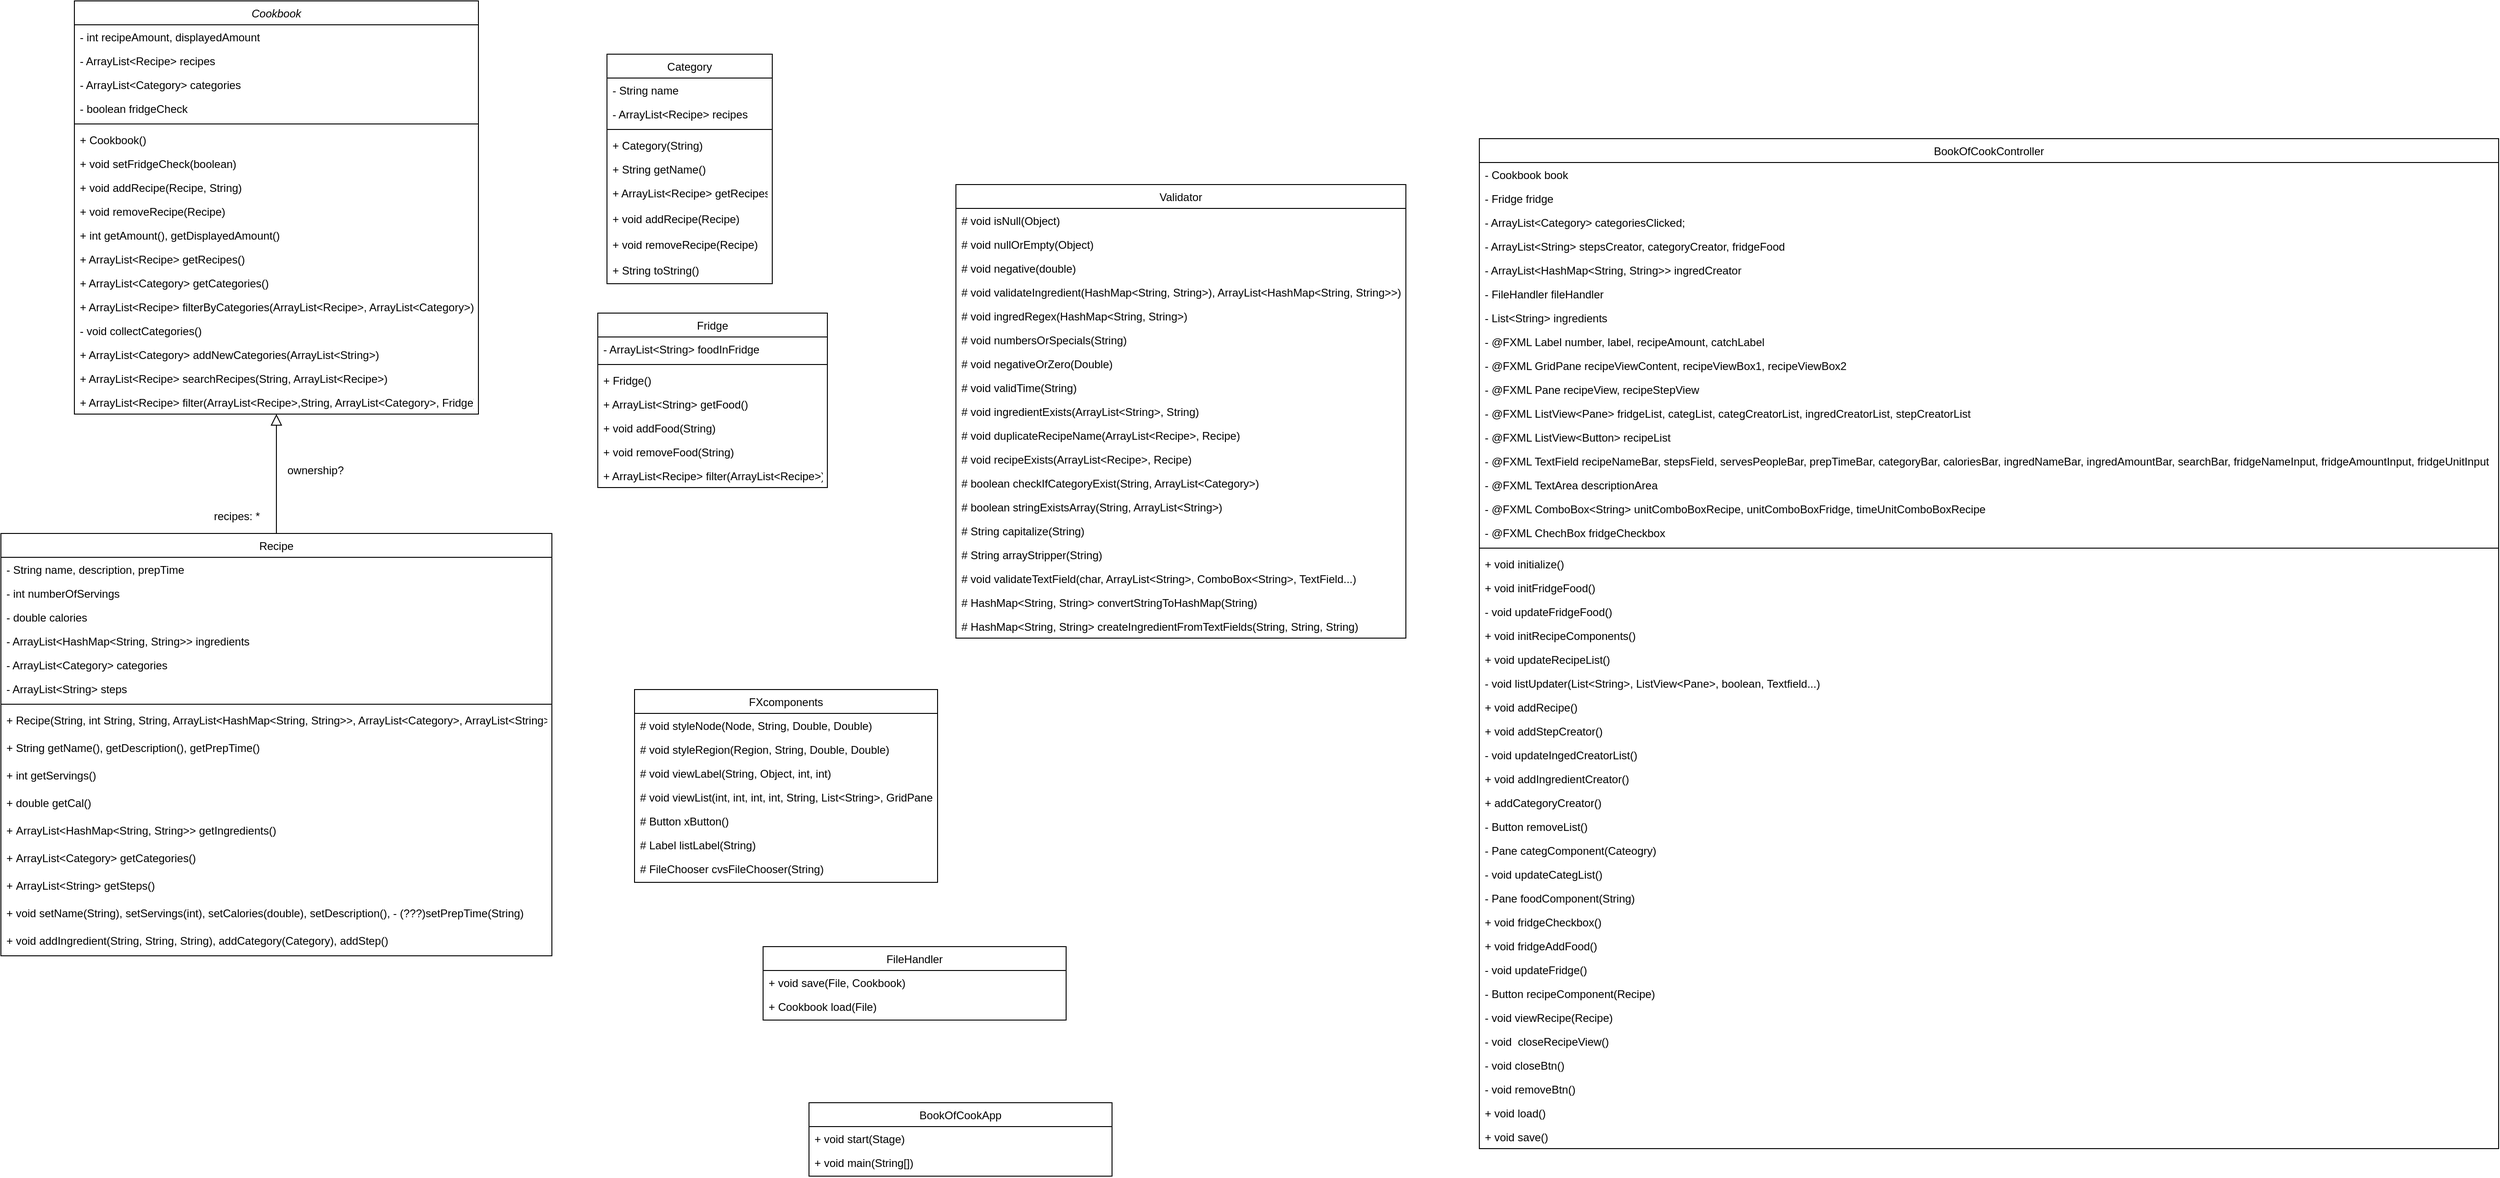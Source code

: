 <mxfile version="16.5.1" type="device"><diagram id="C5RBs43oDa-KdzZeNtuy" name="Page-1"><mxGraphModel dx="415" dy="724" grid="1" gridSize="10" guides="1" tooltips="1" connect="1" arrows="1" fold="1" page="1" pageScale="1" pageWidth="3300" pageHeight="4681" math="0" shadow="0"><root><mxCell id="WIyWlLk6GJQsqaUBKTNV-0"/><mxCell id="WIyWlLk6GJQsqaUBKTNV-1" parent="WIyWlLk6GJQsqaUBKTNV-0"/><mxCell id="zkfFHV4jXpPFQw0GAbJ--0" value="Cookbook" style="swimlane;fontStyle=2;align=center;verticalAlign=top;childLayout=stackLayout;horizontal=1;startSize=26;horizontalStack=0;resizeParent=1;resizeLast=0;collapsible=1;marginBottom=0;rounded=0;shadow=0;strokeWidth=1;" parent="WIyWlLk6GJQsqaUBKTNV-1" vertex="1"><mxGeometry x="100" y="10" width="440" height="450" as="geometry"><mxRectangle x="230" y="140" width="160" height="26" as="alternateBounds"/></mxGeometry></mxCell><mxCell id="zkfFHV4jXpPFQw0GAbJ--1" value="- int recipeAmount, displayedAmount" style="text;align=left;verticalAlign=top;spacingLeft=4;spacingRight=4;overflow=hidden;rotatable=0;points=[[0,0.5],[1,0.5]];portConstraint=eastwest;" parent="zkfFHV4jXpPFQw0GAbJ--0" vertex="1"><mxGeometry y="26" width="440" height="26" as="geometry"/></mxCell><mxCell id="zkfFHV4jXpPFQw0GAbJ--2" value="- ArrayList&lt;Recipe&gt; recipes" style="text;align=left;verticalAlign=top;spacingLeft=4;spacingRight=4;overflow=hidden;rotatable=0;points=[[0,0.5],[1,0.5]];portConstraint=eastwest;rounded=0;shadow=0;html=0;" parent="zkfFHV4jXpPFQw0GAbJ--0" vertex="1"><mxGeometry y="52" width="440" height="26" as="geometry"/></mxCell><mxCell id="zkfFHV4jXpPFQw0GAbJ--3" value="- ArrayList&lt;Category&gt; categories" style="text;align=left;verticalAlign=top;spacingLeft=4;spacingRight=4;overflow=hidden;rotatable=0;points=[[0,0.5],[1,0.5]];portConstraint=eastwest;rounded=0;shadow=0;html=0;" parent="zkfFHV4jXpPFQw0GAbJ--0" vertex="1"><mxGeometry y="78" width="440" height="26" as="geometry"/></mxCell><mxCell id="WYHL8WYSI3X4Hst5eTMY-47" value="- boolean fridgeCheck" style="text;align=left;verticalAlign=top;spacingLeft=4;spacingRight=4;overflow=hidden;rotatable=0;points=[[0,0.5],[1,0.5]];portConstraint=eastwest;rounded=0;shadow=0;html=0;" parent="zkfFHV4jXpPFQw0GAbJ--0" vertex="1"><mxGeometry y="104" width="440" height="26" as="geometry"/></mxCell><mxCell id="zkfFHV4jXpPFQw0GAbJ--4" value="" style="line;html=1;strokeWidth=1;align=left;verticalAlign=middle;spacingTop=-1;spacingLeft=3;spacingRight=3;rotatable=0;labelPosition=right;points=[];portConstraint=eastwest;" parent="zkfFHV4jXpPFQw0GAbJ--0" vertex="1"><mxGeometry y="130" width="440" height="8" as="geometry"/></mxCell><mxCell id="zkfFHV4jXpPFQw0GAbJ--5" value="+ Cookbook()" style="text;align=left;verticalAlign=top;spacingLeft=4;spacingRight=4;overflow=hidden;rotatable=0;points=[[0,0.5],[1,0.5]];portConstraint=eastwest;" parent="zkfFHV4jXpPFQw0GAbJ--0" vertex="1"><mxGeometry y="138" width="440" height="26" as="geometry"/></mxCell><mxCell id="WYHL8WYSI3X4Hst5eTMY-57" value="+ void setFridgeCheck(boolean)" style="text;align=left;verticalAlign=top;spacingLeft=4;spacingRight=4;overflow=hidden;rotatable=0;points=[[0,0.5],[1,0.5]];portConstraint=eastwest;" parent="zkfFHV4jXpPFQw0GAbJ--0" vertex="1"><mxGeometry y="164" width="440" height="26" as="geometry"/></mxCell><mxCell id="WYHL8WYSI3X4Hst5eTMY-48" value="+ void addRecipe(Recipe, String)" style="text;align=left;verticalAlign=top;spacingLeft=4;spacingRight=4;overflow=hidden;rotatable=0;points=[[0,0.5],[1,0.5]];portConstraint=eastwest;" parent="zkfFHV4jXpPFQw0GAbJ--0" vertex="1"><mxGeometry y="190" width="440" height="26" as="geometry"/></mxCell><mxCell id="WYHL8WYSI3X4Hst5eTMY-49" value="+ void removeRecipe(Recipe)" style="text;align=left;verticalAlign=top;spacingLeft=4;spacingRight=4;overflow=hidden;rotatable=0;points=[[0,0.5],[1,0.5]];portConstraint=eastwest;" parent="zkfFHV4jXpPFQw0GAbJ--0" vertex="1"><mxGeometry y="216" width="440" height="26" as="geometry"/></mxCell><mxCell id="WYHL8WYSI3X4Hst5eTMY-50" value="+ int getAmount(), getDisplayedAmount()" style="text;align=left;verticalAlign=top;spacingLeft=4;spacingRight=4;overflow=hidden;rotatable=0;points=[[0,0.5],[1,0.5]];portConstraint=eastwest;" parent="zkfFHV4jXpPFQw0GAbJ--0" vertex="1"><mxGeometry y="242" width="440" height="26" as="geometry"/></mxCell><mxCell id="WYHL8WYSI3X4Hst5eTMY-51" value="+ ArrayList&lt;Recipe&gt; getRecipes()" style="text;align=left;verticalAlign=top;spacingLeft=4;spacingRight=4;overflow=hidden;rotatable=0;points=[[0,0.5],[1,0.5]];portConstraint=eastwest;" parent="zkfFHV4jXpPFQw0GAbJ--0" vertex="1"><mxGeometry y="268" width="440" height="26" as="geometry"/></mxCell><mxCell id="WYHL8WYSI3X4Hst5eTMY-52" value="+ ArrayList&lt;Category&gt; getCategories()" style="text;align=left;verticalAlign=top;spacingLeft=4;spacingRight=4;overflow=hidden;rotatable=0;points=[[0,0.5],[1,0.5]];portConstraint=eastwest;" parent="zkfFHV4jXpPFQw0GAbJ--0" vertex="1"><mxGeometry y="294" width="440" height="26" as="geometry"/></mxCell><mxCell id="WYHL8WYSI3X4Hst5eTMY-53" value="+ ArrayList&lt;Recipe&gt; filterByCategories(ArrayList&lt;Recipe&gt;, ArrayList&lt;Category&gt;)" style="text;align=left;verticalAlign=top;spacingLeft=4;spacingRight=4;overflow=hidden;rotatable=0;points=[[0,0.5],[1,0.5]];portConstraint=eastwest;" parent="zkfFHV4jXpPFQw0GAbJ--0" vertex="1"><mxGeometry y="320" width="440" height="26" as="geometry"/></mxCell><mxCell id="WYHL8WYSI3X4Hst5eTMY-54" value="- void collectCategories()" style="text;align=left;verticalAlign=top;spacingLeft=4;spacingRight=4;overflow=hidden;rotatable=0;points=[[0,0.5],[1,0.5]];portConstraint=eastwest;" parent="zkfFHV4jXpPFQw0GAbJ--0" vertex="1"><mxGeometry y="346" width="440" height="26" as="geometry"/></mxCell><mxCell id="WYHL8WYSI3X4Hst5eTMY-55" value="+ ArrayList&lt;Category&gt; addNewCategories(ArrayList&lt;String&gt;)" style="text;align=left;verticalAlign=top;spacingLeft=4;spacingRight=4;overflow=hidden;rotatable=0;points=[[0,0.5],[1,0.5]];portConstraint=eastwest;" parent="zkfFHV4jXpPFQw0GAbJ--0" vertex="1"><mxGeometry y="372" width="440" height="26" as="geometry"/></mxCell><mxCell id="WYHL8WYSI3X4Hst5eTMY-56" value="+ ArrayList&lt;Recipe&gt; searchRecipes(String, ArrayList&lt;Recipe&gt;)" style="text;align=left;verticalAlign=top;spacingLeft=4;spacingRight=4;overflow=hidden;rotatable=0;points=[[0,0.5],[1,0.5]];portConstraint=eastwest;" parent="zkfFHV4jXpPFQw0GAbJ--0" vertex="1"><mxGeometry y="398" width="440" height="26" as="geometry"/></mxCell><mxCell id="WYHL8WYSI3X4Hst5eTMY-58" value="+ ArrayList&lt;Recipe&gt; filter(ArrayList&lt;Recipe&gt;,String, ArrayList&lt;Category&gt;, Fridge)" style="text;align=left;verticalAlign=top;spacingLeft=4;spacingRight=4;overflow=hidden;rotatable=0;points=[[0,0.5],[1,0.5]];portConstraint=eastwest;" parent="zkfFHV4jXpPFQw0GAbJ--0" vertex="1"><mxGeometry y="424" width="440" height="26" as="geometry"/></mxCell><mxCell id="zkfFHV4jXpPFQw0GAbJ--6" value="Recipe" style="swimlane;fontStyle=0;align=center;verticalAlign=top;childLayout=stackLayout;horizontal=1;startSize=26;horizontalStack=0;resizeParent=1;resizeLast=0;collapsible=1;marginBottom=0;rounded=0;shadow=0;strokeWidth=1;" parent="WIyWlLk6GJQsqaUBKTNV-1" vertex="1"><mxGeometry x="20" y="590" width="600" height="460" as="geometry"><mxRectangle x="130" y="380" width="160" height="26" as="alternateBounds"/></mxGeometry></mxCell><mxCell id="WYHL8WYSI3X4Hst5eTMY-22" value="- String name, description, prepTime" style="text;align=left;verticalAlign=top;spacingLeft=4;spacingRight=4;overflow=hidden;rotatable=0;points=[[0,0.5],[1,0.5]];portConstraint=eastwest;" parent="zkfFHV4jXpPFQw0GAbJ--6" vertex="1"><mxGeometry y="26" width="600" height="26" as="geometry"/></mxCell><mxCell id="zkfFHV4jXpPFQw0GAbJ--7" value="- int numberOfServings" style="text;align=left;verticalAlign=top;spacingLeft=4;spacingRight=4;overflow=hidden;rotatable=0;points=[[0,0.5],[1,0.5]];portConstraint=eastwest;" parent="zkfFHV4jXpPFQw0GAbJ--6" vertex="1"><mxGeometry y="52" width="600" height="26" as="geometry"/></mxCell><mxCell id="WYHL8WYSI3X4Hst5eTMY-23" value="- double calories" style="text;align=left;verticalAlign=top;spacingLeft=4;spacingRight=4;overflow=hidden;rotatable=0;points=[[0,0.5],[1,0.5]];portConstraint=eastwest;" parent="zkfFHV4jXpPFQw0GAbJ--6" vertex="1"><mxGeometry y="78" width="600" height="26" as="geometry"/></mxCell><mxCell id="WYHL8WYSI3X4Hst5eTMY-24" value="- ArrayList&lt;HashMap&lt;String, String&gt;&gt; ingredients" style="text;align=left;verticalAlign=top;spacingLeft=4;spacingRight=4;overflow=hidden;rotatable=0;points=[[0,0.5],[1,0.5]];portConstraint=eastwest;" parent="zkfFHV4jXpPFQw0GAbJ--6" vertex="1"><mxGeometry y="104" width="600" height="26" as="geometry"/></mxCell><mxCell id="WYHL8WYSI3X4Hst5eTMY-25" value="- ArrayList&lt;Category&gt; categories" style="text;align=left;verticalAlign=top;spacingLeft=4;spacingRight=4;overflow=hidden;rotatable=0;points=[[0,0.5],[1,0.5]];portConstraint=eastwest;" parent="zkfFHV4jXpPFQw0GAbJ--6" vertex="1"><mxGeometry y="130" width="600" height="26" as="geometry"/></mxCell><mxCell id="WYHL8WYSI3X4Hst5eTMY-26" value="- ArrayList&lt;String&gt; steps" style="text;align=left;verticalAlign=top;spacingLeft=4;spacingRight=4;overflow=hidden;rotatable=0;points=[[0,0.5],[1,0.5]];portConstraint=eastwest;" parent="zkfFHV4jXpPFQw0GAbJ--6" vertex="1"><mxGeometry y="156" width="600" height="26" as="geometry"/></mxCell><mxCell id="zkfFHV4jXpPFQw0GAbJ--9" value="" style="line;html=1;strokeWidth=1;align=left;verticalAlign=middle;spacingTop=-1;spacingLeft=3;spacingRight=3;rotatable=0;labelPosition=right;points=[];portConstraint=eastwest;" parent="zkfFHV4jXpPFQw0GAbJ--6" vertex="1"><mxGeometry y="182" width="600" height="8" as="geometry"/></mxCell><mxCell id="WYHL8WYSI3X4Hst5eTMY-40" value="+ Recipe(String, int String, String, ArrayList&lt;HashMap&lt;String, String&gt;&gt;, ArrayList&lt;Category&gt;, ArrayList&lt;String&gt;)" style="text;align=left;verticalAlign=top;spacingLeft=4;spacingRight=4;overflow=hidden;rotatable=0;points=[[0,0.5],[1,0.5]];portConstraint=eastwest;" parent="zkfFHV4jXpPFQw0GAbJ--6" vertex="1"><mxGeometry y="190" width="600" height="30" as="geometry"/></mxCell><mxCell id="WYHL8WYSI3X4Hst5eTMY-42" value="+ String getName(), getDescription(), getPrepTime()" style="text;align=left;verticalAlign=top;spacingLeft=4;spacingRight=4;overflow=hidden;rotatable=0;points=[[0,0.5],[1,0.5]];portConstraint=eastwest;" parent="zkfFHV4jXpPFQw0GAbJ--6" vertex="1"><mxGeometry y="220" width="600" height="30" as="geometry"/></mxCell><mxCell id="WYHL8WYSI3X4Hst5eTMY-38" value="+ int getServings()" style="text;align=left;verticalAlign=top;spacingLeft=4;spacingRight=4;overflow=hidden;rotatable=0;points=[[0,0.5],[1,0.5]];portConstraint=eastwest;" parent="zkfFHV4jXpPFQw0GAbJ--6" vertex="1"><mxGeometry y="250" width="600" height="30" as="geometry"/></mxCell><mxCell id="WYHL8WYSI3X4Hst5eTMY-43" value="+ double getCal()" style="text;align=left;verticalAlign=top;spacingLeft=4;spacingRight=4;overflow=hidden;rotatable=0;points=[[0,0.5],[1,0.5]];portConstraint=eastwest;" parent="zkfFHV4jXpPFQw0GAbJ--6" vertex="1"><mxGeometry y="280" width="600" height="30" as="geometry"/></mxCell><mxCell id="WYHL8WYSI3X4Hst5eTMY-44" value="+ ArrayList&lt;HashMap&lt;String, String&gt;&gt; getIngredients()" style="text;align=left;verticalAlign=top;spacingLeft=4;spacingRight=4;overflow=hidden;rotatable=0;points=[[0,0.5],[1,0.5]];portConstraint=eastwest;" parent="zkfFHV4jXpPFQw0GAbJ--6" vertex="1"><mxGeometry y="310" width="600" height="30" as="geometry"/></mxCell><mxCell id="WYHL8WYSI3X4Hst5eTMY-46" value="+ ArrayList&lt;Category&gt; getCategories()" style="text;align=left;verticalAlign=top;spacingLeft=4;spacingRight=4;overflow=hidden;rotatable=0;points=[[0,0.5],[1,0.5]];portConstraint=eastwest;" parent="zkfFHV4jXpPFQw0GAbJ--6" vertex="1"><mxGeometry y="340" width="600" height="30" as="geometry"/></mxCell><mxCell id="WYHL8WYSI3X4Hst5eTMY-45" value="+ ArrayList&lt;String&gt; getSteps()" style="text;align=left;verticalAlign=top;spacingLeft=4;spacingRight=4;overflow=hidden;rotatable=0;points=[[0,0.5],[1,0.5]];portConstraint=eastwest;" parent="zkfFHV4jXpPFQw0GAbJ--6" vertex="1"><mxGeometry y="370" width="600" height="30" as="geometry"/></mxCell><mxCell id="zkfFHV4jXpPFQw0GAbJ--11" value="+ void setName(String), setServings(int), setCalories(double), setDescription(), - (???)setPrepTime(String)" style="text;align=left;verticalAlign=top;spacingLeft=4;spacingRight=4;overflow=hidden;rotatable=0;points=[[0,0.5],[1,0.5]];portConstraint=eastwest;" parent="zkfFHV4jXpPFQw0GAbJ--6" vertex="1"><mxGeometry y="400" width="600" height="30" as="geometry"/></mxCell><mxCell id="WYHL8WYSI3X4Hst5eTMY-37" value="+ void addIngredient(String, String, String), addCategory(Category), addStep()" style="text;align=left;verticalAlign=top;spacingLeft=4;spacingRight=4;overflow=hidden;rotatable=0;points=[[0,0.5],[1,0.5]];portConstraint=eastwest;" parent="zkfFHV4jXpPFQw0GAbJ--6" vertex="1"><mxGeometry y="430" width="600" height="30" as="geometry"/></mxCell><mxCell id="zkfFHV4jXpPFQw0GAbJ--12" value="" style="endArrow=block;endSize=10;endFill=0;shadow=0;strokeWidth=1;rounded=0;edgeStyle=elbowEdgeStyle;elbow=vertical;" parent="WIyWlLk6GJQsqaUBKTNV-1" source="zkfFHV4jXpPFQw0GAbJ--6" target="zkfFHV4jXpPFQw0GAbJ--0" edge="1"><mxGeometry width="160" relative="1" as="geometry"><mxPoint x="200" y="433" as="sourcePoint"/><mxPoint x="200" y="433" as="targetPoint"/></mxGeometry></mxCell><mxCell id="zkfFHV4jXpPFQw0GAbJ--17" value="Fridge" style="swimlane;fontStyle=0;align=center;verticalAlign=top;childLayout=stackLayout;horizontal=1;startSize=26;horizontalStack=0;resizeParent=1;resizeLast=0;collapsible=1;marginBottom=0;rounded=0;shadow=0;strokeWidth=1;" parent="WIyWlLk6GJQsqaUBKTNV-1" vertex="1"><mxGeometry x="670" y="350" width="250" height="190" as="geometry"><mxRectangle x="550" y="140" width="160" height="26" as="alternateBounds"/></mxGeometry></mxCell><mxCell id="zkfFHV4jXpPFQw0GAbJ--18" value="- ArrayList&lt;String&gt; foodInFridge" style="text;align=left;verticalAlign=top;spacingLeft=4;spacingRight=4;overflow=hidden;rotatable=0;points=[[0,0.5],[1,0.5]];portConstraint=eastwest;" parent="zkfFHV4jXpPFQw0GAbJ--17" vertex="1"><mxGeometry y="26" width="250" height="26" as="geometry"/></mxCell><mxCell id="zkfFHV4jXpPFQw0GAbJ--23" value="" style="line;html=1;strokeWidth=1;align=left;verticalAlign=middle;spacingTop=-1;spacingLeft=3;spacingRight=3;rotatable=0;labelPosition=right;points=[];portConstraint=eastwest;" parent="zkfFHV4jXpPFQw0GAbJ--17" vertex="1"><mxGeometry y="52" width="250" height="8" as="geometry"/></mxCell><mxCell id="zkfFHV4jXpPFQw0GAbJ--24" value="+ Fridge()" style="text;align=left;verticalAlign=top;spacingLeft=4;spacingRight=4;overflow=hidden;rotatable=0;points=[[0,0.5],[1,0.5]];portConstraint=eastwest;" parent="zkfFHV4jXpPFQw0GAbJ--17" vertex="1"><mxGeometry y="60" width="250" height="26" as="geometry"/></mxCell><mxCell id="zkfFHV4jXpPFQw0GAbJ--25" value="+ ArrayList&lt;String&gt; getFood()" style="text;align=left;verticalAlign=top;spacingLeft=4;spacingRight=4;overflow=hidden;rotatable=0;points=[[0,0.5],[1,0.5]];portConstraint=eastwest;" parent="zkfFHV4jXpPFQw0GAbJ--17" vertex="1"><mxGeometry y="86" width="250" height="26" as="geometry"/></mxCell><mxCell id="WYHL8WYSI3X4Hst5eTMY-67" value="+ void addFood(String)" style="text;align=left;verticalAlign=top;spacingLeft=4;spacingRight=4;overflow=hidden;rotatable=0;points=[[0,0.5],[1,0.5]];portConstraint=eastwest;" parent="zkfFHV4jXpPFQw0GAbJ--17" vertex="1"><mxGeometry y="112" width="250" height="26" as="geometry"/></mxCell><mxCell id="WYHL8WYSI3X4Hst5eTMY-68" value="+ void removeFood(String)" style="text;align=left;verticalAlign=top;spacingLeft=4;spacingRight=4;overflow=hidden;rotatable=0;points=[[0,0.5],[1,0.5]];portConstraint=eastwest;" parent="zkfFHV4jXpPFQw0GAbJ--17" vertex="1"><mxGeometry y="138" width="250" height="26" as="geometry"/></mxCell><mxCell id="WYHL8WYSI3X4Hst5eTMY-69" value="+ ArrayList&lt;Recipe&gt; filter(ArrayList&lt;Recipe&gt;)" style="text;align=left;verticalAlign=top;spacingLeft=4;spacingRight=4;overflow=hidden;rotatable=0;points=[[0,0.5],[1,0.5]];portConstraint=eastwest;" parent="zkfFHV4jXpPFQw0GAbJ--17" vertex="1"><mxGeometry y="164" width="250" height="26" as="geometry"/></mxCell><mxCell id="WYHL8WYSI3X4Hst5eTMY-0" value="BookOfCookController" style="swimlane;fontStyle=0;align=center;verticalAlign=top;childLayout=stackLayout;horizontal=1;startSize=26;horizontalStack=0;resizeParent=1;resizeLast=0;collapsible=1;marginBottom=0;rounded=0;shadow=0;strokeWidth=1;" parent="WIyWlLk6GJQsqaUBKTNV-1" vertex="1"><mxGeometry x="1630" y="160" width="1110" height="1100" as="geometry"><mxRectangle x="230" y="140" width="160" height="26" as="alternateBounds"/></mxGeometry></mxCell><mxCell id="WYHL8WYSI3X4Hst5eTMY-1" value="- Cookbook book" style="text;align=left;verticalAlign=top;spacingLeft=4;spacingRight=4;overflow=hidden;rotatable=0;points=[[0,0.5],[1,0.5]];portConstraint=eastwest;" parent="WYHL8WYSI3X4Hst5eTMY-0" vertex="1"><mxGeometry y="26" width="1110" height="26" as="geometry"/></mxCell><mxCell id="WYHL8WYSI3X4Hst5eTMY-2" value="- Fridge fridge" style="text;align=left;verticalAlign=top;spacingLeft=4;spacingRight=4;overflow=hidden;rotatable=0;points=[[0,0.5],[1,0.5]];portConstraint=eastwest;rounded=0;shadow=0;html=0;" parent="WYHL8WYSI3X4Hst5eTMY-0" vertex="1"><mxGeometry y="52" width="1110" height="26" as="geometry"/></mxCell><mxCell id="WYHL8WYSI3X4Hst5eTMY-3" value="- ArrayList&lt;Category&gt; categoriesClicked;" style="text;align=left;verticalAlign=top;spacingLeft=4;spacingRight=4;overflow=hidden;rotatable=0;points=[[0,0.5],[1,0.5]];portConstraint=eastwest;rounded=0;shadow=0;html=0;" parent="WYHL8WYSI3X4Hst5eTMY-0" vertex="1"><mxGeometry y="78" width="1110" height="26" as="geometry"/></mxCell><mxCell id="WYHL8WYSI3X4Hst5eTMY-117" value="- ArrayList&lt;String&gt; stepsCreator, categoryCreator, fridgeFood" style="text;align=left;verticalAlign=top;spacingLeft=4;spacingRight=4;overflow=hidden;rotatable=0;points=[[0,0.5],[1,0.5]];portConstraint=eastwest;rounded=0;shadow=0;html=0;" parent="WYHL8WYSI3X4Hst5eTMY-0" vertex="1"><mxGeometry y="104" width="1110" height="26" as="geometry"/></mxCell><mxCell id="WYHL8WYSI3X4Hst5eTMY-118" value="- ArrayList&lt;HashMap&lt;String, String&gt;&gt; ingredCreator" style="text;align=left;verticalAlign=top;spacingLeft=4;spacingRight=4;overflow=hidden;rotatable=0;points=[[0,0.5],[1,0.5]];portConstraint=eastwest;rounded=0;shadow=0;html=0;" parent="WYHL8WYSI3X4Hst5eTMY-0" vertex="1"><mxGeometry y="130" width="1110" height="26" as="geometry"/></mxCell><mxCell id="WYHL8WYSI3X4Hst5eTMY-119" value="- FileHandler fileHandler" style="text;align=left;verticalAlign=top;spacingLeft=4;spacingRight=4;overflow=hidden;rotatable=0;points=[[0,0.5],[1,0.5]];portConstraint=eastwest;rounded=0;shadow=0;html=0;" parent="WYHL8WYSI3X4Hst5eTMY-0" vertex="1"><mxGeometry y="156" width="1110" height="26" as="geometry"/></mxCell><mxCell id="WYHL8WYSI3X4Hst5eTMY-120" value="- List&lt;String&gt; ingredients" style="text;align=left;verticalAlign=top;spacingLeft=4;spacingRight=4;overflow=hidden;rotatable=0;points=[[0,0.5],[1,0.5]];portConstraint=eastwest;rounded=0;shadow=0;html=0;" parent="WYHL8WYSI3X4Hst5eTMY-0" vertex="1"><mxGeometry y="182" width="1110" height="26" as="geometry"/></mxCell><mxCell id="WYHL8WYSI3X4Hst5eTMY-121" value="- @FXML Label number, label, recipeAmount, catchLabel" style="text;align=left;verticalAlign=top;spacingLeft=4;spacingRight=4;overflow=hidden;rotatable=0;points=[[0,0.5],[1,0.5]];portConstraint=eastwest;rounded=0;shadow=0;html=0;" parent="WYHL8WYSI3X4Hst5eTMY-0" vertex="1"><mxGeometry y="208" width="1110" height="26" as="geometry"/></mxCell><mxCell id="WYHL8WYSI3X4Hst5eTMY-122" value="- @FXML GridPane recipeViewContent, recipeViewBox1, recipeViewBox2" style="text;align=left;verticalAlign=top;spacingLeft=4;spacingRight=4;overflow=hidden;rotatable=0;points=[[0,0.5],[1,0.5]];portConstraint=eastwest;rounded=0;shadow=0;html=0;" parent="WYHL8WYSI3X4Hst5eTMY-0" vertex="1"><mxGeometry y="234" width="1110" height="26" as="geometry"/></mxCell><mxCell id="WYHL8WYSI3X4Hst5eTMY-123" value="- @FXML Pane recipeView, recipeStepView" style="text;align=left;verticalAlign=top;spacingLeft=4;spacingRight=4;overflow=hidden;rotatable=0;points=[[0,0.5],[1,0.5]];portConstraint=eastwest;rounded=0;shadow=0;html=0;" parent="WYHL8WYSI3X4Hst5eTMY-0" vertex="1"><mxGeometry y="260" width="1110" height="26" as="geometry"/></mxCell><mxCell id="WYHL8WYSI3X4Hst5eTMY-124" value="- @FXML ListView&lt;Pane&gt; fridgeList, categList, categCreatorList, ingredCreatorList, stepCreatorList" style="text;align=left;verticalAlign=top;spacingLeft=4;spacingRight=4;overflow=hidden;rotatable=0;points=[[0,0.5],[1,0.5]];portConstraint=eastwest;rounded=0;shadow=0;html=0;" parent="WYHL8WYSI3X4Hst5eTMY-0" vertex="1"><mxGeometry y="286" width="1110" height="26" as="geometry"/></mxCell><mxCell id="WYHL8WYSI3X4Hst5eTMY-125" value="- @FXML ListView&lt;Button&gt; recipeList" style="text;align=left;verticalAlign=top;spacingLeft=4;spacingRight=4;overflow=hidden;rotatable=0;points=[[0,0.5],[1,0.5]];portConstraint=eastwest;rounded=0;shadow=0;html=0;" parent="WYHL8WYSI3X4Hst5eTMY-0" vertex="1"><mxGeometry y="312" width="1110" height="26" as="geometry"/></mxCell><mxCell id="WYHL8WYSI3X4Hst5eTMY-126" value="- @FXML TextField recipeNameBar, stepsField, servesPeopleBar, prepTimeBar, categoryBar, caloriesBar, ingredNameBar, ingredAmountBar, searchBar, fridgeNameInput, fridgeAmountInput, fridgeUnitInput" style="text;align=left;verticalAlign=top;spacingLeft=4;spacingRight=4;overflow=hidden;rotatable=0;points=[[0,0.5],[1,0.5]];portConstraint=eastwest;rounded=0;shadow=0;html=0;" parent="WYHL8WYSI3X4Hst5eTMY-0" vertex="1"><mxGeometry y="338" width="1110" height="26" as="geometry"/></mxCell><mxCell id="wdgC7qMOYrfuvhWbFzbP-0" value="- @FXML TextArea descriptionArea" style="text;align=left;verticalAlign=top;spacingLeft=4;spacingRight=4;overflow=hidden;rotatable=0;points=[[0,0.5],[1,0.5]];portConstraint=eastwest;rounded=0;shadow=0;html=0;" vertex="1" parent="WYHL8WYSI3X4Hst5eTMY-0"><mxGeometry y="364" width="1110" height="26" as="geometry"/></mxCell><mxCell id="wdgC7qMOYrfuvhWbFzbP-1" value="- @FXML ComboBox&lt;String&gt; unitComboBoxRecipe, unitComboBoxFridge, timeUnitComboBoxRecipe" style="text;align=left;verticalAlign=top;spacingLeft=4;spacingRight=4;overflow=hidden;rotatable=0;points=[[0,0.5],[1,0.5]];portConstraint=eastwest;rounded=0;shadow=0;html=0;" vertex="1" parent="WYHL8WYSI3X4Hst5eTMY-0"><mxGeometry y="390" width="1110" height="26" as="geometry"/></mxCell><mxCell id="wdgC7qMOYrfuvhWbFzbP-2" value="- @FXML ChechBox fridgeCheckbox" style="text;align=left;verticalAlign=top;spacingLeft=4;spacingRight=4;overflow=hidden;rotatable=0;points=[[0,0.5],[1,0.5]];portConstraint=eastwest;rounded=0;shadow=0;html=0;" vertex="1" parent="WYHL8WYSI3X4Hst5eTMY-0"><mxGeometry y="416" width="1110" height="26" as="geometry"/></mxCell><mxCell id="WYHL8WYSI3X4Hst5eTMY-4" value="" style="line;html=1;strokeWidth=1;align=left;verticalAlign=middle;spacingTop=-1;spacingLeft=3;spacingRight=3;rotatable=0;labelPosition=right;points=[];portConstraint=eastwest;" parent="WYHL8WYSI3X4Hst5eTMY-0" vertex="1"><mxGeometry y="442" width="1110" height="8" as="geometry"/></mxCell><mxCell id="wdgC7qMOYrfuvhWbFzbP-3" value="+ void initialize()" style="text;align=left;verticalAlign=top;spacingLeft=4;spacingRight=4;overflow=hidden;rotatable=0;points=[[0,0.5],[1,0.5]];portConstraint=eastwest;rounded=0;shadow=0;html=0;" vertex="1" parent="WYHL8WYSI3X4Hst5eTMY-0"><mxGeometry y="450" width="1110" height="26" as="geometry"/></mxCell><mxCell id="wdgC7qMOYrfuvhWbFzbP-5" value="+ void initFridgeFood()" style="text;align=left;verticalAlign=top;spacingLeft=4;spacingRight=4;overflow=hidden;rotatable=0;points=[[0,0.5],[1,0.5]];portConstraint=eastwest;rounded=0;shadow=0;html=0;" vertex="1" parent="WYHL8WYSI3X4Hst5eTMY-0"><mxGeometry y="476" width="1110" height="26" as="geometry"/></mxCell><mxCell id="wdgC7qMOYrfuvhWbFzbP-6" value="- void updateFridgeFood()" style="text;align=left;verticalAlign=top;spacingLeft=4;spacingRight=4;overflow=hidden;rotatable=0;points=[[0,0.5],[1,0.5]];portConstraint=eastwest;rounded=0;shadow=0;html=0;" vertex="1" parent="WYHL8WYSI3X4Hst5eTMY-0"><mxGeometry y="502" width="1110" height="26" as="geometry"/></mxCell><mxCell id="wdgC7qMOYrfuvhWbFzbP-7" value="+ void initRecipeComponents()" style="text;align=left;verticalAlign=top;spacingLeft=4;spacingRight=4;overflow=hidden;rotatable=0;points=[[0,0.5],[1,0.5]];portConstraint=eastwest;rounded=0;shadow=0;html=0;" vertex="1" parent="WYHL8WYSI3X4Hst5eTMY-0"><mxGeometry y="528" width="1110" height="26" as="geometry"/></mxCell><mxCell id="wdgC7qMOYrfuvhWbFzbP-8" value="+ void updateRecipeList()" style="text;align=left;verticalAlign=top;spacingLeft=4;spacingRight=4;overflow=hidden;rotatable=0;points=[[0,0.5],[1,0.5]];portConstraint=eastwest;rounded=0;shadow=0;html=0;" vertex="1" parent="WYHL8WYSI3X4Hst5eTMY-0"><mxGeometry y="554" width="1110" height="26" as="geometry"/></mxCell><mxCell id="wdgC7qMOYrfuvhWbFzbP-9" value="- void listUpdater(List&lt;String&gt;, ListView&lt;Pane&gt;, boolean, Textfield...)" style="text;align=left;verticalAlign=top;spacingLeft=4;spacingRight=4;overflow=hidden;rotatable=0;points=[[0,0.5],[1,0.5]];portConstraint=eastwest;rounded=0;shadow=0;html=0;" vertex="1" parent="WYHL8WYSI3X4Hst5eTMY-0"><mxGeometry y="580" width="1110" height="26" as="geometry"/></mxCell><mxCell id="wdgC7qMOYrfuvhWbFzbP-10" value="+ void addRecipe()" style="text;align=left;verticalAlign=top;spacingLeft=4;spacingRight=4;overflow=hidden;rotatable=0;points=[[0,0.5],[1,0.5]];portConstraint=eastwest;rounded=0;shadow=0;html=0;" vertex="1" parent="WYHL8WYSI3X4Hst5eTMY-0"><mxGeometry y="606" width="1110" height="26" as="geometry"/></mxCell><mxCell id="wdgC7qMOYrfuvhWbFzbP-11" value="+ void addStepCreator()" style="text;align=left;verticalAlign=top;spacingLeft=4;spacingRight=4;overflow=hidden;rotatable=0;points=[[0,0.5],[1,0.5]];portConstraint=eastwest;rounded=0;shadow=0;html=0;" vertex="1" parent="WYHL8WYSI3X4Hst5eTMY-0"><mxGeometry y="632" width="1110" height="26" as="geometry"/></mxCell><mxCell id="wdgC7qMOYrfuvhWbFzbP-12" value="- void updateIngedCreatorList()" style="text;align=left;verticalAlign=top;spacingLeft=4;spacingRight=4;overflow=hidden;rotatable=0;points=[[0,0.5],[1,0.5]];portConstraint=eastwest;rounded=0;shadow=0;html=0;" vertex="1" parent="WYHL8WYSI3X4Hst5eTMY-0"><mxGeometry y="658" width="1110" height="26" as="geometry"/></mxCell><mxCell id="wdgC7qMOYrfuvhWbFzbP-13" value="+ void addIngredientCreator()" style="text;align=left;verticalAlign=top;spacingLeft=4;spacingRight=4;overflow=hidden;rotatable=0;points=[[0,0.5],[1,0.5]];portConstraint=eastwest;rounded=0;shadow=0;html=0;" vertex="1" parent="WYHL8WYSI3X4Hst5eTMY-0"><mxGeometry y="684" width="1110" height="26" as="geometry"/></mxCell><mxCell id="wdgC7qMOYrfuvhWbFzbP-14" value="+ addCategoryCreator()" style="text;align=left;verticalAlign=top;spacingLeft=4;spacingRight=4;overflow=hidden;rotatable=0;points=[[0,0.5],[1,0.5]];portConstraint=eastwest;rounded=0;shadow=0;html=0;" vertex="1" parent="WYHL8WYSI3X4Hst5eTMY-0"><mxGeometry y="710" width="1110" height="26" as="geometry"/></mxCell><mxCell id="wdgC7qMOYrfuvhWbFzbP-15" value="- Button removeList()" style="text;align=left;verticalAlign=top;spacingLeft=4;spacingRight=4;overflow=hidden;rotatable=0;points=[[0,0.5],[1,0.5]];portConstraint=eastwest;rounded=0;shadow=0;html=0;" vertex="1" parent="WYHL8WYSI3X4Hst5eTMY-0"><mxGeometry y="736" width="1110" height="26" as="geometry"/></mxCell><mxCell id="wdgC7qMOYrfuvhWbFzbP-16" value="- Pane categComponent(Cateogry)" style="text;align=left;verticalAlign=top;spacingLeft=4;spacingRight=4;overflow=hidden;rotatable=0;points=[[0,0.5],[1,0.5]];portConstraint=eastwest;rounded=0;shadow=0;html=0;" vertex="1" parent="WYHL8WYSI3X4Hst5eTMY-0"><mxGeometry y="762" width="1110" height="26" as="geometry"/></mxCell><mxCell id="wdgC7qMOYrfuvhWbFzbP-17" value="- void updateCategList()" style="text;align=left;verticalAlign=top;spacingLeft=4;spacingRight=4;overflow=hidden;rotatable=0;points=[[0,0.5],[1,0.5]];portConstraint=eastwest;rounded=0;shadow=0;html=0;" vertex="1" parent="WYHL8WYSI3X4Hst5eTMY-0"><mxGeometry y="788" width="1110" height="26" as="geometry"/></mxCell><mxCell id="wdgC7qMOYrfuvhWbFzbP-18" value="- Pane foodComponent(String)" style="text;align=left;verticalAlign=top;spacingLeft=4;spacingRight=4;overflow=hidden;rotatable=0;points=[[0,0.5],[1,0.5]];portConstraint=eastwest;rounded=0;shadow=0;html=0;" vertex="1" parent="WYHL8WYSI3X4Hst5eTMY-0"><mxGeometry y="814" width="1110" height="26" as="geometry"/></mxCell><mxCell id="wdgC7qMOYrfuvhWbFzbP-19" value="+ void fridgeCheckbox()" style="text;align=left;verticalAlign=top;spacingLeft=4;spacingRight=4;overflow=hidden;rotatable=0;points=[[0,0.5],[1,0.5]];portConstraint=eastwest;rounded=0;shadow=0;html=0;" vertex="1" parent="WYHL8WYSI3X4Hst5eTMY-0"><mxGeometry y="840" width="1110" height="26" as="geometry"/></mxCell><mxCell id="wdgC7qMOYrfuvhWbFzbP-20" value="+ void fridgeAddFood()" style="text;align=left;verticalAlign=top;spacingLeft=4;spacingRight=4;overflow=hidden;rotatable=0;points=[[0,0.5],[1,0.5]];portConstraint=eastwest;rounded=0;shadow=0;html=0;" vertex="1" parent="WYHL8WYSI3X4Hst5eTMY-0"><mxGeometry y="866" width="1110" height="26" as="geometry"/></mxCell><mxCell id="wdgC7qMOYrfuvhWbFzbP-21" value="- void updateFridge()" style="text;align=left;verticalAlign=top;spacingLeft=4;spacingRight=4;overflow=hidden;rotatable=0;points=[[0,0.5],[1,0.5]];portConstraint=eastwest;rounded=0;shadow=0;html=0;" vertex="1" parent="WYHL8WYSI3X4Hst5eTMY-0"><mxGeometry y="892" width="1110" height="26" as="geometry"/></mxCell><mxCell id="wdgC7qMOYrfuvhWbFzbP-22" value="- Button recipeComponent(Recipe)" style="text;align=left;verticalAlign=top;spacingLeft=4;spacingRight=4;overflow=hidden;rotatable=0;points=[[0,0.5],[1,0.5]];portConstraint=eastwest;rounded=0;shadow=0;html=0;" vertex="1" parent="WYHL8WYSI3X4Hst5eTMY-0"><mxGeometry y="918" width="1110" height="26" as="geometry"/></mxCell><mxCell id="wdgC7qMOYrfuvhWbFzbP-23" value="- void viewRecipe(Recipe)" style="text;align=left;verticalAlign=top;spacingLeft=4;spacingRight=4;overflow=hidden;rotatable=0;points=[[0,0.5],[1,0.5]];portConstraint=eastwest;rounded=0;shadow=0;html=0;" vertex="1" parent="WYHL8WYSI3X4Hst5eTMY-0"><mxGeometry y="944" width="1110" height="26" as="geometry"/></mxCell><mxCell id="wdgC7qMOYrfuvhWbFzbP-24" value="- void  closeRecipeView()" style="text;align=left;verticalAlign=top;spacingLeft=4;spacingRight=4;overflow=hidden;rotatable=0;points=[[0,0.5],[1,0.5]];portConstraint=eastwest;rounded=0;shadow=0;html=0;" vertex="1" parent="WYHL8WYSI3X4Hst5eTMY-0"><mxGeometry y="970" width="1110" height="26" as="geometry"/></mxCell><mxCell id="wdgC7qMOYrfuvhWbFzbP-25" value="- void closeBtn()" style="text;align=left;verticalAlign=top;spacingLeft=4;spacingRight=4;overflow=hidden;rotatable=0;points=[[0,0.5],[1,0.5]];portConstraint=eastwest;rounded=0;shadow=0;html=0;" vertex="1" parent="WYHL8WYSI3X4Hst5eTMY-0"><mxGeometry y="996" width="1110" height="26" as="geometry"/></mxCell><mxCell id="wdgC7qMOYrfuvhWbFzbP-26" value="- void removeBtn()" style="text;align=left;verticalAlign=top;spacingLeft=4;spacingRight=4;overflow=hidden;rotatable=0;points=[[0,0.5],[1,0.5]];portConstraint=eastwest;rounded=0;shadow=0;html=0;" vertex="1" parent="WYHL8WYSI3X4Hst5eTMY-0"><mxGeometry y="1022" width="1110" height="26" as="geometry"/></mxCell><mxCell id="wdgC7qMOYrfuvhWbFzbP-27" value="+ void load()" style="text;align=left;verticalAlign=top;spacingLeft=4;spacingRight=4;overflow=hidden;rotatable=0;points=[[0,0.5],[1,0.5]];portConstraint=eastwest;rounded=0;shadow=0;html=0;" vertex="1" parent="WYHL8WYSI3X4Hst5eTMY-0"><mxGeometry y="1048" width="1110" height="26" as="geometry"/></mxCell><mxCell id="wdgC7qMOYrfuvhWbFzbP-28" value="+ void save()" style="text;align=left;verticalAlign=top;spacingLeft=4;spacingRight=4;overflow=hidden;rotatable=0;points=[[0,0.5],[1,0.5]];portConstraint=eastwest;rounded=0;shadow=0;html=0;" vertex="1" parent="WYHL8WYSI3X4Hst5eTMY-0"><mxGeometry y="1074" width="1110" height="26" as="geometry"/></mxCell><mxCell id="WYHL8WYSI3X4Hst5eTMY-12" value="Validator" style="swimlane;fontStyle=0;align=center;verticalAlign=top;childLayout=stackLayout;horizontal=1;startSize=26;horizontalStack=0;resizeParent=1;resizeLast=0;collapsible=1;marginBottom=0;rounded=0;shadow=0;strokeWidth=1;" parent="WIyWlLk6GJQsqaUBKTNV-1" vertex="1"><mxGeometry x="1060" y="210" width="490" height="494" as="geometry"><mxRectangle x="550" y="140" width="160" height="26" as="alternateBounds"/></mxGeometry></mxCell><mxCell id="WYHL8WYSI3X4Hst5eTMY-19" value="# void isNull(Object)" style="text;align=left;verticalAlign=top;spacingLeft=4;spacingRight=4;overflow=hidden;rotatable=0;points=[[0,0.5],[1,0.5]];portConstraint=eastwest;" parent="WYHL8WYSI3X4Hst5eTMY-12" vertex="1"><mxGeometry y="26" width="490" height="26" as="geometry"/></mxCell><mxCell id="WYHL8WYSI3X4Hst5eTMY-20" value="# void nullOrEmpty(Object)" style="text;align=left;verticalAlign=top;spacingLeft=4;spacingRight=4;overflow=hidden;rotatable=0;points=[[0,0.5],[1,0.5]];portConstraint=eastwest;" parent="WYHL8WYSI3X4Hst5eTMY-12" vertex="1"><mxGeometry y="52" width="490" height="26" as="geometry"/></mxCell><mxCell id="WYHL8WYSI3X4Hst5eTMY-70" value="# void negative(double)" style="text;align=left;verticalAlign=top;spacingLeft=4;spacingRight=4;overflow=hidden;rotatable=0;points=[[0,0.5],[1,0.5]];portConstraint=eastwest;" parent="WYHL8WYSI3X4Hst5eTMY-12" vertex="1"><mxGeometry y="78" width="490" height="26" as="geometry"/></mxCell><mxCell id="WYHL8WYSI3X4Hst5eTMY-71" value="# void validateIngredient(HashMap&lt;String, String&gt;), ArrayList&lt;HashMap&lt;String, String&gt;&gt;)" style="text;align=left;verticalAlign=top;spacingLeft=4;spacingRight=4;overflow=hidden;rotatable=0;points=[[0,0.5],[1,0.5]];portConstraint=eastwest;" parent="WYHL8WYSI3X4Hst5eTMY-12" vertex="1"><mxGeometry y="104" width="490" height="26" as="geometry"/></mxCell><mxCell id="WYHL8WYSI3X4Hst5eTMY-72" value="# void ingredRegex(HashMap&lt;String, String&gt;)" style="text;align=left;verticalAlign=top;spacingLeft=4;spacingRight=4;overflow=hidden;rotatable=0;points=[[0,0.5],[1,0.5]];portConstraint=eastwest;" parent="WYHL8WYSI3X4Hst5eTMY-12" vertex="1"><mxGeometry y="130" width="490" height="26" as="geometry"/></mxCell><mxCell id="WYHL8WYSI3X4Hst5eTMY-73" value="# void numbersOrSpecials(String)" style="text;align=left;verticalAlign=top;spacingLeft=4;spacingRight=4;overflow=hidden;rotatable=0;points=[[0,0.5],[1,0.5]];portConstraint=eastwest;" parent="WYHL8WYSI3X4Hst5eTMY-12" vertex="1"><mxGeometry y="156" width="490" height="26" as="geometry"/></mxCell><mxCell id="WYHL8WYSI3X4Hst5eTMY-74" value="# void negativeOrZero(Double)" style="text;align=left;verticalAlign=top;spacingLeft=4;spacingRight=4;overflow=hidden;rotatable=0;points=[[0,0.5],[1,0.5]];portConstraint=eastwest;" parent="WYHL8WYSI3X4Hst5eTMY-12" vertex="1"><mxGeometry y="182" width="490" height="26" as="geometry"/></mxCell><mxCell id="WYHL8WYSI3X4Hst5eTMY-75" value="# void validTime(String)" style="text;align=left;verticalAlign=top;spacingLeft=4;spacingRight=4;overflow=hidden;rotatable=0;points=[[0,0.5],[1,0.5]];portConstraint=eastwest;" parent="WYHL8WYSI3X4Hst5eTMY-12" vertex="1"><mxGeometry y="208" width="490" height="26" as="geometry"/></mxCell><mxCell id="WYHL8WYSI3X4Hst5eTMY-76" value="# void ingredientExists(ArrayList&lt;String&gt;, String)" style="text;align=left;verticalAlign=top;spacingLeft=4;spacingRight=4;overflow=hidden;rotatable=0;points=[[0,0.5],[1,0.5]];portConstraint=eastwest;" parent="WYHL8WYSI3X4Hst5eTMY-12" vertex="1"><mxGeometry y="234" width="490" height="26" as="geometry"/></mxCell><mxCell id="WYHL8WYSI3X4Hst5eTMY-77" value="# void duplicateRecipeName(ArrayList&lt;Recipe&gt;, Recipe)" style="text;align=left;verticalAlign=top;spacingLeft=4;spacingRight=4;overflow=hidden;rotatable=0;points=[[0,0.5],[1,0.5]];portConstraint=eastwest;" parent="WYHL8WYSI3X4Hst5eTMY-12" vertex="1"><mxGeometry y="260" width="490" height="26" as="geometry"/></mxCell><mxCell id="WYHL8WYSI3X4Hst5eTMY-78" value="# void recipeExists(ArrayList&lt;Recipe&gt;, Recipe)" style="text;align=left;verticalAlign=top;spacingLeft=4;spacingRight=4;overflow=hidden;rotatable=0;points=[[0,0.5],[1,0.5]];portConstraint=eastwest;" parent="WYHL8WYSI3X4Hst5eTMY-12" vertex="1"><mxGeometry y="286" width="490" height="26" as="geometry"/></mxCell><mxCell id="WYHL8WYSI3X4Hst5eTMY-79" value="# boolean checkIfCategoryExist(String, ArrayList&lt;Category&gt;)" style="text;align=left;verticalAlign=top;spacingLeft=4;spacingRight=4;overflow=hidden;rotatable=0;points=[[0,0.5],[1,0.5]];portConstraint=eastwest;" parent="WYHL8WYSI3X4Hst5eTMY-12" vertex="1"><mxGeometry y="312" width="490" height="26" as="geometry"/></mxCell><mxCell id="WYHL8WYSI3X4Hst5eTMY-80" value="# boolean stringExistsArray(String, ArrayList&lt;String&gt;)" style="text;align=left;verticalAlign=top;spacingLeft=4;spacingRight=4;overflow=hidden;rotatable=0;points=[[0,0.5],[1,0.5]];portConstraint=eastwest;" parent="WYHL8WYSI3X4Hst5eTMY-12" vertex="1"><mxGeometry y="338" width="490" height="26" as="geometry"/></mxCell><mxCell id="WYHL8WYSI3X4Hst5eTMY-81" value="# String capitalize(String)" style="text;align=left;verticalAlign=top;spacingLeft=4;spacingRight=4;overflow=hidden;rotatable=0;points=[[0,0.5],[1,0.5]];portConstraint=eastwest;" parent="WYHL8WYSI3X4Hst5eTMY-12" vertex="1"><mxGeometry y="364" width="490" height="26" as="geometry"/></mxCell><mxCell id="WYHL8WYSI3X4Hst5eTMY-82" value="# String arrayStripper(String)" style="text;align=left;verticalAlign=top;spacingLeft=4;spacingRight=4;overflow=hidden;rotatable=0;points=[[0,0.5],[1,0.5]];portConstraint=eastwest;" parent="WYHL8WYSI3X4Hst5eTMY-12" vertex="1"><mxGeometry y="390" width="490" height="26" as="geometry"/></mxCell><mxCell id="WYHL8WYSI3X4Hst5eTMY-83" value="# void validateTextField(char, ArrayList&lt;String&gt;, ComboBox&lt;String&gt;, TextField...)" style="text;align=left;verticalAlign=top;spacingLeft=4;spacingRight=4;overflow=hidden;rotatable=0;points=[[0,0.5],[1,0.5]];portConstraint=eastwest;" parent="WYHL8WYSI3X4Hst5eTMY-12" vertex="1"><mxGeometry y="416" width="490" height="26" as="geometry"/></mxCell><mxCell id="WYHL8WYSI3X4Hst5eTMY-84" value="# HashMap&lt;String, String&gt; convertStringToHashMap(String)" style="text;align=left;verticalAlign=top;spacingLeft=4;spacingRight=4;overflow=hidden;rotatable=0;points=[[0,0.5],[1,0.5]];portConstraint=eastwest;" parent="WYHL8WYSI3X4Hst5eTMY-12" vertex="1"><mxGeometry y="442" width="490" height="26" as="geometry"/></mxCell><mxCell id="WYHL8WYSI3X4Hst5eTMY-85" value="# HashMap&lt;String, String&gt; createIngredientFromTextFields(String, String, String)" style="text;align=left;verticalAlign=top;spacingLeft=4;spacingRight=4;overflow=hidden;rotatable=0;points=[[0,0.5],[1,0.5]];portConstraint=eastwest;" parent="WYHL8WYSI3X4Hst5eTMY-12" vertex="1"><mxGeometry y="468" width="490" height="26" as="geometry"/></mxCell><mxCell id="WYHL8WYSI3X4Hst5eTMY-27" value="Category" style="swimlane;fontStyle=0;align=center;verticalAlign=top;childLayout=stackLayout;horizontal=1;startSize=26;horizontalStack=0;resizeParent=1;resizeLast=0;collapsible=1;marginBottom=0;rounded=0;shadow=0;strokeWidth=1;" parent="WIyWlLk6GJQsqaUBKTNV-1" vertex="1"><mxGeometry x="680" y="68" width="180" height="250" as="geometry"><mxRectangle x="340" y="380" width="170" height="26" as="alternateBounds"/></mxGeometry></mxCell><mxCell id="WYHL8WYSI3X4Hst5eTMY-28" value="- String name" style="text;align=left;verticalAlign=top;spacingLeft=4;spacingRight=4;overflow=hidden;rotatable=0;points=[[0,0.5],[1,0.5]];portConstraint=eastwest;" parent="WYHL8WYSI3X4Hst5eTMY-27" vertex="1"><mxGeometry y="26" width="180" height="26" as="geometry"/></mxCell><mxCell id="WYHL8WYSI3X4Hst5eTMY-59" value="- ArrayList&lt;Recipe&gt; recipes" style="text;align=left;verticalAlign=top;spacingLeft=4;spacingRight=4;overflow=hidden;rotatable=0;points=[[0,0.5],[1,0.5]];portConstraint=eastwest;" parent="WYHL8WYSI3X4Hst5eTMY-27" vertex="1"><mxGeometry y="52" width="180" height="26" as="geometry"/></mxCell><mxCell id="WYHL8WYSI3X4Hst5eTMY-29" value="" style="line;html=1;strokeWidth=1;align=left;verticalAlign=middle;spacingTop=-1;spacingLeft=3;spacingRight=3;rotatable=0;labelPosition=right;points=[];portConstraint=eastwest;" parent="WYHL8WYSI3X4Hst5eTMY-27" vertex="1"><mxGeometry y="78" width="180" height="8" as="geometry"/></mxCell><mxCell id="WYHL8WYSI3X4Hst5eTMY-60" value="+ Category(String)" style="text;align=left;verticalAlign=top;spacingLeft=4;spacingRight=4;overflow=hidden;rotatable=0;points=[[0,0.5],[1,0.5]];portConstraint=eastwest;" parent="WYHL8WYSI3X4Hst5eTMY-27" vertex="1"><mxGeometry y="86" width="180" height="26" as="geometry"/></mxCell><mxCell id="WYHL8WYSI3X4Hst5eTMY-61" value="+ String getName()" style="text;align=left;verticalAlign=top;spacingLeft=4;spacingRight=4;overflow=hidden;rotatable=0;points=[[0,0.5],[1,0.5]];portConstraint=eastwest;" parent="WYHL8WYSI3X4Hst5eTMY-27" vertex="1"><mxGeometry y="112" width="180" height="26" as="geometry"/></mxCell><mxCell id="WYHL8WYSI3X4Hst5eTMY-62" value="+ ArrayList&lt;Recipe&gt; getRecipes()" style="text;align=left;verticalAlign=top;spacingLeft=4;spacingRight=4;overflow=hidden;rotatable=0;points=[[0,0.5],[1,0.5]];portConstraint=eastwest;" parent="WYHL8WYSI3X4Hst5eTMY-27" vertex="1"><mxGeometry y="138" width="180" height="28" as="geometry"/></mxCell><mxCell id="WYHL8WYSI3X4Hst5eTMY-63" value="+ void addRecipe(Recipe)" style="text;align=left;verticalAlign=top;spacingLeft=4;spacingRight=4;overflow=hidden;rotatable=0;points=[[0,0.5],[1,0.5]];portConstraint=eastwest;" parent="WYHL8WYSI3X4Hst5eTMY-27" vertex="1"><mxGeometry y="166" width="180" height="28" as="geometry"/></mxCell><mxCell id="WYHL8WYSI3X4Hst5eTMY-64" value="+ void removeRecipe(Recipe)" style="text;align=left;verticalAlign=top;spacingLeft=4;spacingRight=4;overflow=hidden;rotatable=0;points=[[0,0.5],[1,0.5]];portConstraint=eastwest;" parent="WYHL8WYSI3X4Hst5eTMY-27" vertex="1"><mxGeometry y="194" width="180" height="28" as="geometry"/></mxCell><mxCell id="WYHL8WYSI3X4Hst5eTMY-65" value="+ String toString()" style="text;align=left;verticalAlign=top;spacingLeft=4;spacingRight=4;overflow=hidden;rotatable=0;points=[[0,0.5],[1,0.5]];portConstraint=eastwest;" parent="WYHL8WYSI3X4Hst5eTMY-27" vertex="1"><mxGeometry y="222" width="180" height="28" as="geometry"/></mxCell><mxCell id="WYHL8WYSI3X4Hst5eTMY-30" value="recipes: *" style="resizable=0;align=left;verticalAlign=bottom;labelBackgroundColor=none;fontSize=12;" parent="WIyWlLk6GJQsqaUBKTNV-1" connectable="0" vertex="1"><mxGeometry x="250" y="579.999" as="geometry"/></mxCell><mxCell id="WYHL8WYSI3X4Hst5eTMY-32" value="ownership?" style="resizable=0;align=left;verticalAlign=bottom;labelBackgroundColor=none;fontSize=12;" parent="WIyWlLk6GJQsqaUBKTNV-1" connectable="0" vertex="1"><mxGeometry x="330" y="529.999" as="geometry"/></mxCell><mxCell id="WYHL8WYSI3X4Hst5eTMY-86" value="FXcomponents" style="swimlane;fontStyle=0;align=center;verticalAlign=top;childLayout=stackLayout;horizontal=1;startSize=26;horizontalStack=0;resizeParent=1;resizeLast=0;collapsible=1;marginBottom=0;rounded=0;shadow=0;strokeWidth=1;" parent="WIyWlLk6GJQsqaUBKTNV-1" vertex="1"><mxGeometry x="710" y="760" width="330" height="210" as="geometry"><mxRectangle x="550" y="140" width="160" height="26" as="alternateBounds"/></mxGeometry></mxCell><mxCell id="WYHL8WYSI3X4Hst5eTMY-87" value="# void styleNode(Node, String, Double, Double)" style="text;align=left;verticalAlign=top;spacingLeft=4;spacingRight=4;overflow=hidden;rotatable=0;points=[[0,0.5],[1,0.5]];portConstraint=eastwest;" parent="WYHL8WYSI3X4Hst5eTMY-86" vertex="1"><mxGeometry y="26" width="330" height="26" as="geometry"/></mxCell><mxCell id="WYHL8WYSI3X4Hst5eTMY-88" value="# void styleRegion(Region, String, Double, Double)" style="text;align=left;verticalAlign=top;spacingLeft=4;spacingRight=4;overflow=hidden;rotatable=0;points=[[0,0.5],[1,0.5]];portConstraint=eastwest;" parent="WYHL8WYSI3X4Hst5eTMY-86" vertex="1"><mxGeometry y="52" width="330" height="26" as="geometry"/></mxCell><mxCell id="WYHL8WYSI3X4Hst5eTMY-89" value="# void viewLabel(String, Object, int, int)" style="text;align=left;verticalAlign=top;spacingLeft=4;spacingRight=4;overflow=hidden;rotatable=0;points=[[0,0.5],[1,0.5]];portConstraint=eastwest;" parent="WYHL8WYSI3X4Hst5eTMY-86" vertex="1"><mxGeometry y="78" width="330" height="26" as="geometry"/></mxCell><mxCell id="WYHL8WYSI3X4Hst5eTMY-90" value="# void viewList(int, int, int, int, String, List&lt;String&gt;, GridPane)" style="text;align=left;verticalAlign=top;spacingLeft=4;spacingRight=4;overflow=hidden;rotatable=0;points=[[0,0.5],[1,0.5]];portConstraint=eastwest;" parent="WYHL8WYSI3X4Hst5eTMY-86" vertex="1"><mxGeometry y="104" width="330" height="26" as="geometry"/></mxCell><mxCell id="WYHL8WYSI3X4Hst5eTMY-91" value="# Button xButton()" style="text;align=left;verticalAlign=top;spacingLeft=4;spacingRight=4;overflow=hidden;rotatable=0;points=[[0,0.5],[1,0.5]];portConstraint=eastwest;" parent="WYHL8WYSI3X4Hst5eTMY-86" vertex="1"><mxGeometry y="130" width="330" height="26" as="geometry"/></mxCell><mxCell id="WYHL8WYSI3X4Hst5eTMY-93" value="# Label listLabel(String)" style="text;align=left;verticalAlign=top;spacingLeft=4;spacingRight=4;overflow=hidden;rotatable=0;points=[[0,0.5],[1,0.5]];portConstraint=eastwest;" parent="WYHL8WYSI3X4Hst5eTMY-86" vertex="1"><mxGeometry y="156" width="330" height="26" as="geometry"/></mxCell><mxCell id="WYHL8WYSI3X4Hst5eTMY-92" value="# FileChooser cvsFileChooser(String)" style="text;align=left;verticalAlign=top;spacingLeft=4;spacingRight=4;overflow=hidden;rotatable=0;points=[[0,0.5],[1,0.5]];portConstraint=eastwest;" parent="WYHL8WYSI3X4Hst5eTMY-86" vertex="1"><mxGeometry y="182" width="330" height="26" as="geometry"/></mxCell><mxCell id="WYHL8WYSI3X4Hst5eTMY-105" value="FileHandler" style="swimlane;fontStyle=0;align=center;verticalAlign=top;childLayout=stackLayout;horizontal=1;startSize=26;horizontalStack=0;resizeParent=1;resizeLast=0;collapsible=1;marginBottom=0;rounded=0;shadow=0;strokeWidth=1;" parent="WIyWlLk6GJQsqaUBKTNV-1" vertex="1"><mxGeometry x="850" y="1040" width="330" height="80" as="geometry"><mxRectangle x="550" y="140" width="160" height="26" as="alternateBounds"/></mxGeometry></mxCell><mxCell id="WYHL8WYSI3X4Hst5eTMY-106" value="+ void save(File, Cookbook)" style="text;align=left;verticalAlign=top;spacingLeft=4;spacingRight=4;overflow=hidden;rotatable=0;points=[[0,0.5],[1,0.5]];portConstraint=eastwest;" parent="WYHL8WYSI3X4Hst5eTMY-105" vertex="1"><mxGeometry y="26" width="330" height="26" as="geometry"/></mxCell><mxCell id="WYHL8WYSI3X4Hst5eTMY-107" value="+ Cookbook load(File)" style="text;align=left;verticalAlign=top;spacingLeft=4;spacingRight=4;overflow=hidden;rotatable=0;points=[[0,0.5],[1,0.5]];portConstraint=eastwest;" parent="WYHL8WYSI3X4Hst5eTMY-105" vertex="1"><mxGeometry y="52" width="330" height="26" as="geometry"/></mxCell><mxCell id="WYHL8WYSI3X4Hst5eTMY-113" value="BookOfCookApp" style="swimlane;fontStyle=0;align=center;verticalAlign=top;childLayout=stackLayout;horizontal=1;startSize=26;horizontalStack=0;resizeParent=1;resizeLast=0;collapsible=1;marginBottom=0;rounded=0;shadow=0;strokeWidth=1;" parent="WIyWlLk6GJQsqaUBKTNV-1" vertex="1"><mxGeometry x="900" y="1210" width="330" height="80" as="geometry"><mxRectangle x="550" y="140" width="160" height="26" as="alternateBounds"/></mxGeometry></mxCell><mxCell id="WYHL8WYSI3X4Hst5eTMY-114" value="+ void start(Stage)" style="text;align=left;verticalAlign=top;spacingLeft=4;spacingRight=4;overflow=hidden;rotatable=0;points=[[0,0.5],[1,0.5]];portConstraint=eastwest;" parent="WYHL8WYSI3X4Hst5eTMY-113" vertex="1"><mxGeometry y="26" width="330" height="26" as="geometry"/></mxCell><mxCell id="WYHL8WYSI3X4Hst5eTMY-115" value="+ void main(String[])" style="text;align=left;verticalAlign=top;spacingLeft=4;spacingRight=4;overflow=hidden;rotatable=0;points=[[0,0.5],[1,0.5]];portConstraint=eastwest;" parent="WYHL8WYSI3X4Hst5eTMY-113" vertex="1"><mxGeometry y="52" width="330" height="26" as="geometry"/></mxCell></root></mxGraphModel></diagram></mxfile>